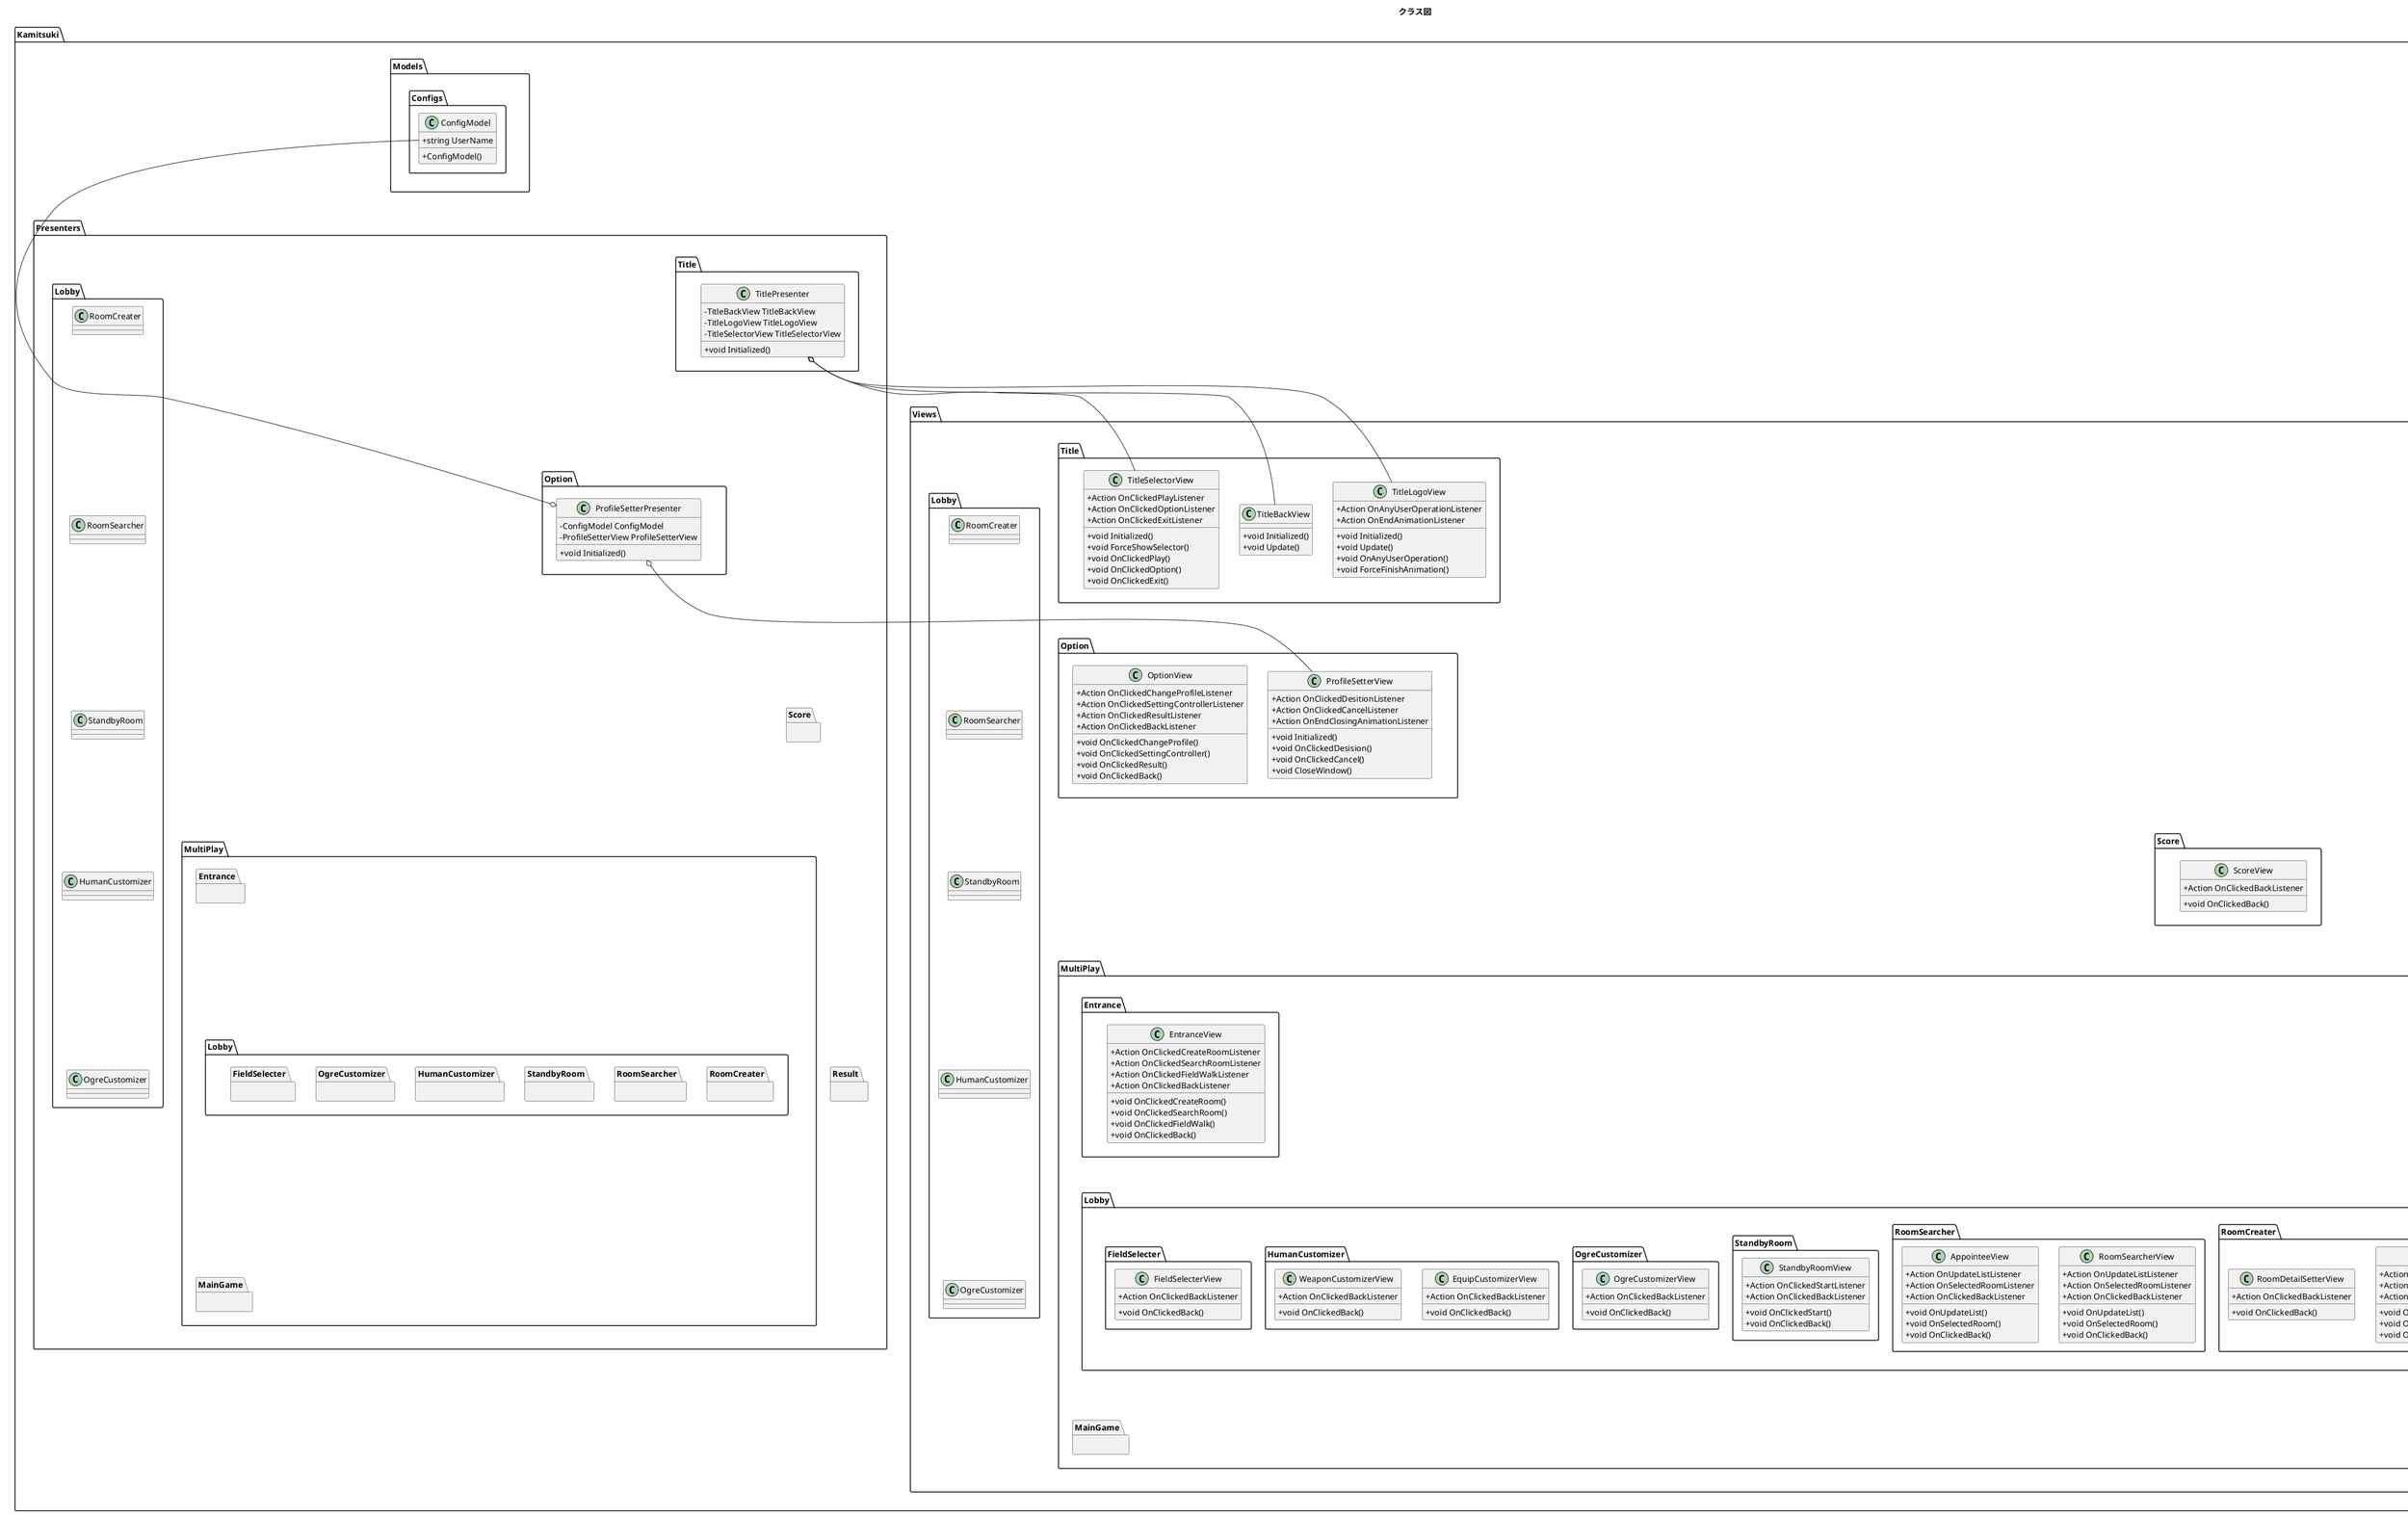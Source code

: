@startuml

title クラス図

'privateやpublicのアイコンをやめて-や+で記載'
skinparam classAttributeIconSize 0

'定義----------------------------------------------------------------------------------------------------'
namespace Kamitsuki {

    namespace Models {

        namespace Configs {

            'ConfigModel------------------------------------------'
            ConfigModel : + string UserName
            '--------------------------------------------------------'
            ConfigModel : + ConfigModel()
            '--------------------------------------------------------'

        }

    }

    namespace Presenters {

        namespace Title {

            'TitlePresenter------------------------------------------'
            TitlePresenter : - TitleBackView TitleBackView
            TitlePresenter : - TitleLogoView TitleLogoView
            TitlePresenter : - TitleSelectorView TitleSelectorView
            '--------------------------------------------------------'
            TitlePresenter : + void Initialized()
            '--------------------------------------------------------'

        }

        namespace Option {

            'ProfileSetterPresenter------------------------------------------'
            ProfileSetterPresenter : - ConfigModel ConfigModel
            ProfileSetterPresenter : - ProfileSetterView ProfileSetterView
            '--------------------------------------------------------'
            ProfileSetterPresenter : + void Initialized()
            '--------------------------------------------------------'

        }

        namespace Score {

        }

        namespace MultiPlay {

            namespace Entrance {
            }

            namespace Lobby {

                namespace RoomCreater {
                }

                namespace RoomSearcher {
                }

                namespace StandbyRoom {
                }

                namespace HumanCustomizer {
                }

                namespace OgreCustomizer {
                }

                namespace FieldSelecter {
                }

            }

            namespace MainGame {
            }

        }

        namespace Result {
        }

    }

    namespace Views {

        namespace Title {

            'TitleBackView------------------------------------------'
            '--------------------------------------------------------'
            TitleBackView : + void Initialized()
            TitleBackView : + void Update()
            '--------------------------------------------------------'

            'TitleLogoView------------------------------------------'
            TitleLogoView : + Action OnAnyUserOperationListener
            TitleLogoView : + Action OnEndAnimationListener
            '--------------------------------------------------------'
            TitleLogoView : + void Initialized()
            TitleLogoView : + void Update()
            TitleLogoView : + void OnAnyUserOperation()
            TitleLogoView : + void ForceFinishAnimation()
            '--------------------------------------------------------'

            'TitleSelectorView---------------------------------------'
            TitleSelectorView : + Action OnClickedPlayListener
            TitleSelectorView : + Action OnClickedOptionListener
            TitleSelectorView : + Action OnClickedExitListener
            '--------------------------------------------------------'
            TitleSelectorView : + void Initialized()
            TitleSelectorView : + void ForceShowSelector()
            TitleSelectorView : + void OnClickedPlay()
            TitleSelectorView : + void OnClickedOption()
            TitleSelectorView : + void OnClickedExit()
            '--------------------------------------------------------'

        }

        namespace Option {

            'OptionView------------------------------------------'
            OptionView : + Action OnClickedChangeProfileListener
            OptionView : + Action OnClickedSettingControllerListener
            OptionView : + Action OnClickedResultListener
            OptionView : + Action OnClickedBackListener
            '--------------------------------------------------------'
            OptionView : + void OnClickedChangeProfile()
            OptionView : + void OnClickedSettingController()
            OptionView : + void OnClickedResult()
            OptionView : + void OnClickedBack()
            '--------------------------------------------------------'

            'ProfileSetterView------------------------------------------'
            ProfileSetterView : + Action OnClickedDesitionListener
            ProfileSetterView : + Action OnClickedCancelListener
            ProfileSetterView : + Action OnEndClosingAnimationListener
            '--------------------------------------------------------'
            ProfileSetterView : + void Initialized()
            ProfileSetterView : + void OnClickedDesision()
            ProfileSetterView : + void OnClickedCancel()
            ProfileSetterView : + void CloseWindow()
            '--------------------------------------------------------'

        }

        namespace Score {

            'ScoreView------------------------------------------'
            ScoreView : + Action OnClickedBackListener
            '--------------------------------------------------------'
            ScoreView : + void OnClickedBack()
            '--------------------------------------------------------'

        }

        namespace MultiPlay {

            namespace Entrance {

                'EntranceView------------------------------------------'
                EntranceView : + Action OnClickedCreateRoomListener
                EntranceView : + Action OnClickedSearchRoomListener
                EntranceView : + Action OnClickedFieldWalkListener
                EntranceView : + Action OnClickedBackListener
                '--------------------------------------------------------'
                EntranceView : + void OnClickedCreateRoom()
                EntranceView : + void OnClickedSearchRoom()
                EntranceView : + void OnClickedFieldWalk()
                EntranceView : + void OnClickedBack()
                '--------------------------------------------------------'

            }

            namespace Lobby {

                namespace RoomCreater {

                    'RoomCreaterView------------------------------------------'
                    RoomCreaterView : + Action OnClickedCreateRoomListener
                    RoomCreaterView : + Action OnClickedSetDetailListener
                    RoomCreaterView : + Action OnClickedBackListener
                    '--------------------------------------------------------'
                    RoomCreaterView : + void OnClickedCreateRoom()
                    RoomCreaterView : + void OnClickedSetDetail()
                    RoomCreaterView : + void OnClickedBack()
                    '--------------------------------------------------------'

                    'RoomDetailSetterView------------------------------------------'
                    RoomDetailSetterView : + Action OnClickedBackListener
                    '--------------------------------------------------------'
                    RoomDetailSetterView : + void OnClickedBack()
                    '--------------------------------------------------------'

                }

                namespace RoomSearcher {

                    'RoomSearcherView------------------------------------------'
                    RoomSearcherView : + Action OnUpdateListListener
                    RoomSearcherView : + Action OnSelectedRoomListener
                    RoomSearcherView : + Action OnClickedBackListener
                    '--------------------------------------------------------'
                    RoomSearcherView : + void OnUpdateList()
                    RoomSearcherView : + void OnSelectedRoom()
                    RoomSearcherView : + void OnClickedBack()
                    '--------------------------------------------------------'

                    'AppointeeView------------------------------------------'
                    AppointeeView : + Action OnUpdateListListener
                    AppointeeView : + Action OnSelectedRoomListener
                    AppointeeView : + Action OnClickedBackListener
                    '--------------------------------------------------------'
                    AppointeeView : + void OnUpdateList()
                    AppointeeView : + void OnSelectedRoom()
                    AppointeeView : + void OnClickedBack()
                    '--------------------------------------------------------'

                }

                namespace StandbyRoom {

                    'StandbyRoomView------------------------------------------'
                    StandbyRoomView : + Action OnClickedStartListener
                    StandbyRoomView : + Action OnClickedBackListener
                    '--------------------------------------------------------'
                    StandbyRoomView : + void OnClickedStart()
                    StandbyRoomView : + void OnClickedBack()
                    '--------------------------------------------------------'

                }

                namespace OgreCustomizer {

                    'OgreCustomizerView------------------------------------------'
                    OgreCustomizerView : + Action OnClickedBackListener
                    '--------------------------------------------------------'
                    OgreCustomizerView : + void OnClickedBack()
                    '--------------------------------------------------------'

                }

                namespace HumanCustomizer {

                    'EquipCustomizerView------------------------------------------'
                    EquipCustomizerView : + Action OnClickedBackListener
                    '--------------------------------------------------------'
                    EquipCustomizerView : + void OnClickedBack()
                    '--------------------------------------------------------'

                    'WeaponCustomizerView------------------------------------------'
                    WeaponCustomizerView : + Action OnClickedBackListener
                    '--------------------------------------------------------'
                    WeaponCustomizerView : + void OnClickedBack()
                    '--------------------------------------------------------'

                }

                namespace FieldSelecter {

                    'FieldSelecterView------------------------------------------'
                    FieldSelecterView : + Action OnClickedBackListener
                    '--------------------------------------------------------'
                    FieldSelecterView : + void OnClickedBack()
                    '--------------------------------------------------------'

                }

            }

            namespace MainGame {


            }

        }

        namespace Result {

            'ResultView------------------------------------------'
            ResultView : + Action OnClickedRestartListener
            ResultView : + Action OnClickedBackListener
            '--------------------------------------------------------'
            ResultView : + void OnClickedRestart()
            ResultView : + void OnClickedBack()
            '--------------------------------------------------------'

        }

    }

}

'遷移図----------------------------------------------------------------------------------------------------'

Kamitsuki.Models.Configs.ConfigModel -right-o Kamitsuki.Presenters.Option.ProfileSetterPresenter
Kamitsuki.Presenters.Option.ProfileSetterPresenter o-right- Kamitsuki.Views.Option.ProfileSetterView

Kamitsuki.Presenters.Title.TitlePresenter o-right- Kamitsuki.Views.Title.TitleBackView
Kamitsuki.Presenters.Title.TitlePresenter o-right- Kamitsuki.Views.Title.TitleLogoView
Kamitsuki.Presenters.Title.TitlePresenter o-right- Kamitsuki.Views.Title.TitleSelectorView

'レイアウト補助----------------------------------------------------------------------------------------------------'
Kamitsuki.Models -[hidden]--> Kamitsuki.Presenters
Kamitsuki.Presenters -[hidden]--> Kamitsuki.Views

Kamitsuki.Presenters.Title -[hidden]--> Kamitsuki.Presenters.Option
Kamitsuki.Presenters.Option -[hidden]--> Kamitsuki.Presenters.Score
Kamitsuki.Presenters.Score -[hidden]--> Kamitsuki.Presenters.MultiPlay
Kamitsuki.Presenters.MultiPlay.Entrance -[hidden]--> Kamitsuki.Presenters.MultiPlay.Lobby
Kamitsuki.Presenters.Lobby.RoomCreater -[hidden]--> Kamitsuki.Presenters.Lobby.RoomSearcher
Kamitsuki.Presenters.Lobby.RoomSearcher -[hidden]--> Kamitsuki.Presenters.Lobby.StandbyRoom
Kamitsuki.Presenters.Lobby.StandbyRoom -[hidden]--> Kamitsuki.Presenters.Lobby.HumanCustomizer
Kamitsuki.Presenters.Lobby.HumanCustomizer -[hidden]--> Kamitsuki.Presenters.Lobby.OgreCustomizer
Kamitsuki.Presenters.MultiPlay.Lobby -[hidden]--> Kamitsuki.Presenters.MultiPlay.MainGame
Kamitsuki.Presenters.MultiPlay -[hidden]--> Kamitsuki.Presenters.Result

Kamitsuki.Views.Title -[hidden]--> Kamitsuki.Views.Option
Kamitsuki.Views.Option -[hidden]--> Kamitsuki.Views.Score
Kamitsuki.Views.Score -[hidden]--> Kamitsuki.Views.MultiPlay
Kamitsuki.Views.MultiPlay.Entrance -[hidden]--> Kamitsuki.Views.MultiPlay.Lobby
Kamitsuki.Views.Lobby.RoomCreater -[hidden]--> Kamitsuki.Views.Lobby.RoomSearcher
Kamitsuki.Views.Lobby.RoomSearcher -[hidden]--> Kamitsuki.Views.Lobby.StandbyRoom
Kamitsuki.Views.Lobby.StandbyRoom -[hidden]--> Kamitsuki.Views.Lobby.HumanCustomizer
Kamitsuki.Views.Lobby.HumanCustomizer -[hidden]--> Kamitsuki.Views.Lobby.OgreCustomizer
Kamitsuki.Views.MultiPlay.Lobby -[hidden]--> Kamitsuki.Views.MultiPlay.MainGame
Kamitsuki.Views.MultiPlay -[hidden]--> Kamitsuki.Views.Result

@enduml
